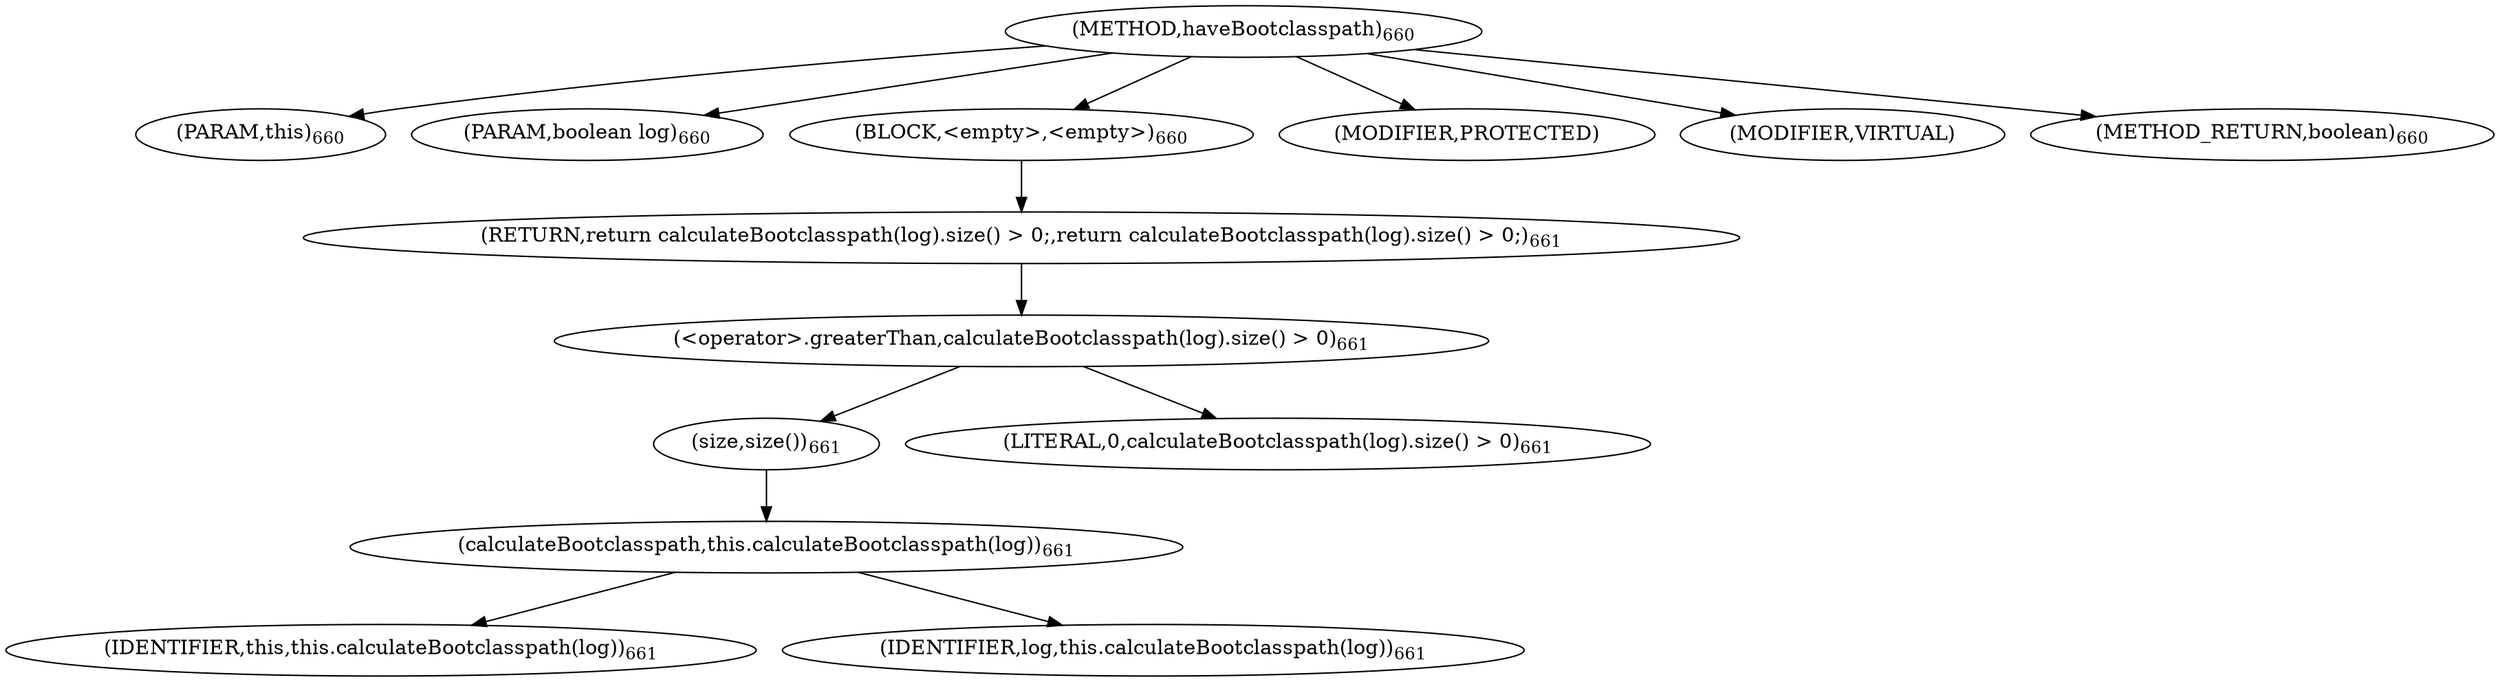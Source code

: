 digraph "haveBootclasspath" {  
"1327" [label = <(METHOD,haveBootclasspath)<SUB>660</SUB>> ]
"70" [label = <(PARAM,this)<SUB>660</SUB>> ]
"1328" [label = <(PARAM,boolean log)<SUB>660</SUB>> ]
"1329" [label = <(BLOCK,&lt;empty&gt;,&lt;empty&gt;)<SUB>660</SUB>> ]
"1330" [label = <(RETURN,return calculateBootclasspath(log).size() &gt; 0;,return calculateBootclasspath(log).size() &gt; 0;)<SUB>661</SUB>> ]
"1331" [label = <(&lt;operator&gt;.greaterThan,calculateBootclasspath(log).size() &gt; 0)<SUB>661</SUB>> ]
"1332" [label = <(size,size())<SUB>661</SUB>> ]
"1333" [label = <(calculateBootclasspath,this.calculateBootclasspath(log))<SUB>661</SUB>> ]
"69" [label = <(IDENTIFIER,this,this.calculateBootclasspath(log))<SUB>661</SUB>> ]
"1334" [label = <(IDENTIFIER,log,this.calculateBootclasspath(log))<SUB>661</SUB>> ]
"1335" [label = <(LITERAL,0,calculateBootclasspath(log).size() &gt; 0)<SUB>661</SUB>> ]
"1336" [label = <(MODIFIER,PROTECTED)> ]
"1337" [label = <(MODIFIER,VIRTUAL)> ]
"1338" [label = <(METHOD_RETURN,boolean)<SUB>660</SUB>> ]
  "1327" -> "70" 
  "1327" -> "1328" 
  "1327" -> "1329" 
  "1327" -> "1336" 
  "1327" -> "1337" 
  "1327" -> "1338" 
  "1329" -> "1330" 
  "1330" -> "1331" 
  "1331" -> "1332" 
  "1331" -> "1335" 
  "1332" -> "1333" 
  "1333" -> "69" 
  "1333" -> "1334" 
}
